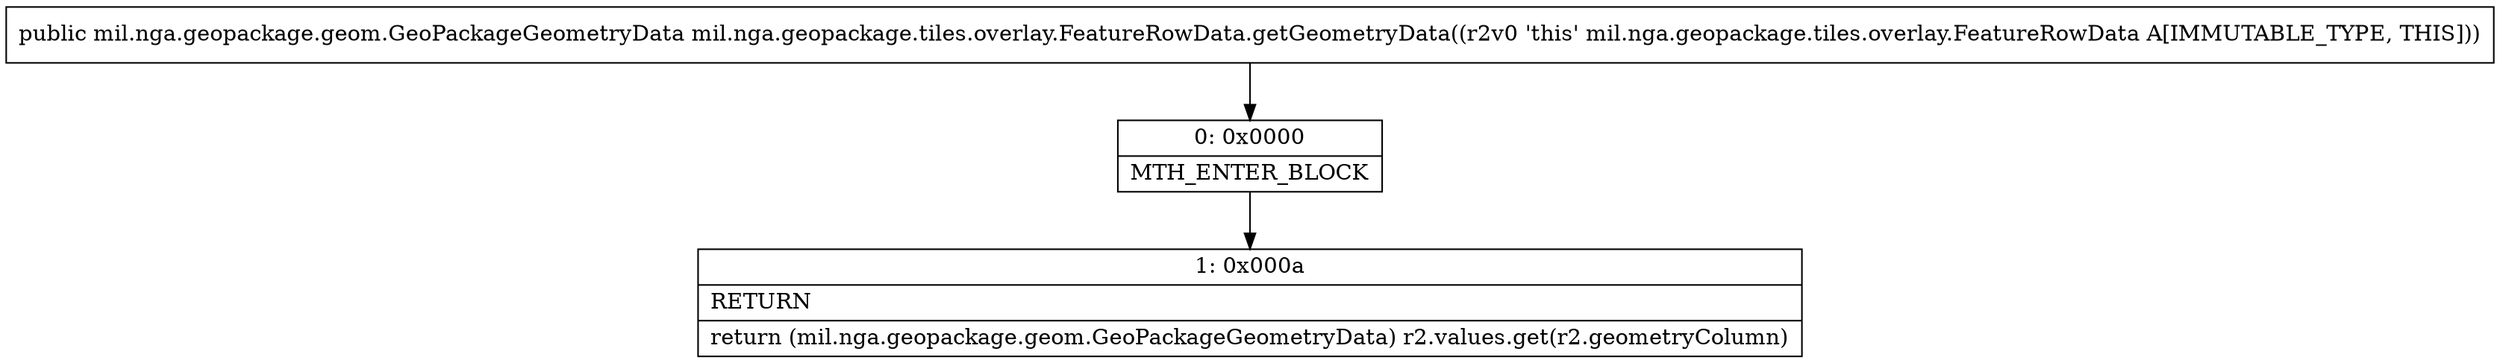 digraph "CFG formil.nga.geopackage.tiles.overlay.FeatureRowData.getGeometryData()Lmil\/nga\/geopackage\/geom\/GeoPackageGeometryData;" {
Node_0 [shape=record,label="{0\:\ 0x0000|MTH_ENTER_BLOCK\l}"];
Node_1 [shape=record,label="{1\:\ 0x000a|RETURN\l|return (mil.nga.geopackage.geom.GeoPackageGeometryData) r2.values.get(r2.geometryColumn)\l}"];
MethodNode[shape=record,label="{public mil.nga.geopackage.geom.GeoPackageGeometryData mil.nga.geopackage.tiles.overlay.FeatureRowData.getGeometryData((r2v0 'this' mil.nga.geopackage.tiles.overlay.FeatureRowData A[IMMUTABLE_TYPE, THIS])) }"];
MethodNode -> Node_0;
Node_0 -> Node_1;
}

